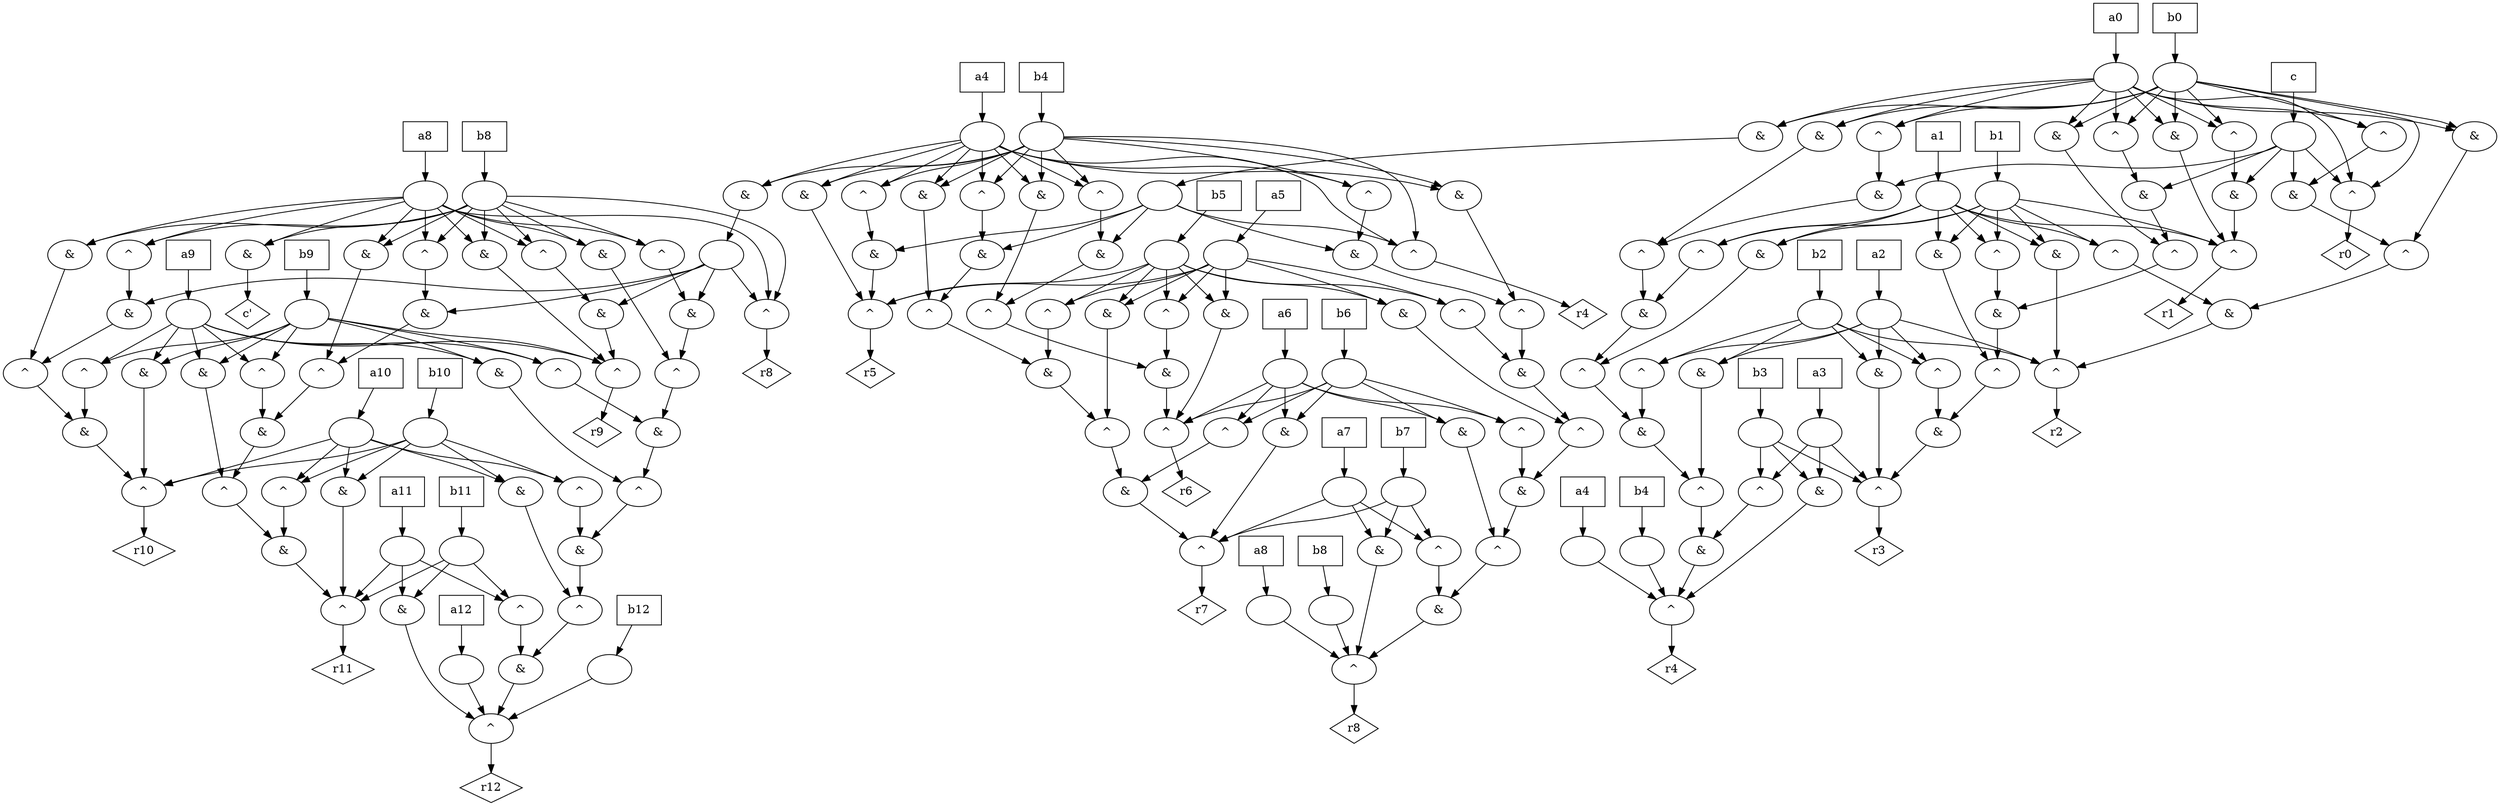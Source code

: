 digraph G {
n0 [label="r8",shape="diamond"];
n1 [label="^"];
n3 [label=""];
n4 [label=""];
n5 [label=""];
n6 [label="r9",shape="diamond"];
n7 [label="^"];
n9 [label=""];
n10 [label=""];
n12 [label="&"];
n15 [label="&"];
n16 [label="^"];
n20 [label="r10",shape="diamond"];
n21 [label="^"];
n23 [label=""];
n24 [label=""];
n26 [label="&"];
n29 [label="&"];
n30 [label="^"];
n33 [label="^"];
n34 [label="&"];
n37 [label="&"];
n38 [label="^"];
n42 [label="r11",shape="diamond"];
n43 [label="^"];
n45 [label=""];
n46 [label=""];
n48 [label="&"];
n51 [label="&"];
n52 [label="^"];
n55 [label="^"];
n56 [label="&"];
n59 [label="&"];
n60 [label="^"];
n63 [label="^"];
n64 [label="&"];
n67 [label="&"];
n68 [label="^"];
n72 [label="r12",shape="diamond"];
n73 [label="^"];
n75 [label=""];
n76 [label=""];
n78 [label="&"];
n81 [label="&"];
n82 [label="^"];
n85 [label="^"];
n86 [label="&"];
n89 [label="&"];
n90 [label="^"];
n93 [label="^"];
n94 [label="&"];
n97 [label="&"];
n98 [label="^"];
n101 [label="^"];
n102 [label="&"];
n105 [label="&"];
n106 [label="^"];
n110 [label="c'",shape="diamond"];
n111 [label="&"];
n65 [label="a8",shape="box"];
n66 [label="b8",shape="box"];
n14 [label="a9",shape="box"];
n17 [label="b9",shape="box"];
n18 [label="a10",shape="box"];
n19 [label="b10",shape="box"];
n27 [label="a11",shape="box"];
n28 [label="b11",shape="box"];
n31 [label="a12",shape="box"];
n32 [label="b12",shape="box"];
n112 [label="r4",shape="diamond"];
n113 [label="^"];
n115 [label=""];
n116 [label=""];
n117 [label=""];
n118 [label="r5",shape="diamond"];
n119 [label="^"];
n121 [label=""];
n122 [label=""];
n124 [label="&"];
n127 [label="&"];
n128 [label="^"];
n132 [label="r6",shape="diamond"];
n133 [label="^"];
n135 [label=""];
n136 [label=""];
n138 [label="&"];
n141 [label="&"];
n142 [label="^"];
n145 [label="^"];
n146 [label="&"];
n149 [label="&"];
n150 [label="^"];
n154 [label="r7",shape="diamond"];
n155 [label="^"];
n157 [label=""];
n158 [label=""];
n160 [label="&"];
n163 [label="&"];
n164 [label="^"];
n167 [label="^"];
n168 [label="&"];
n171 [label="&"];
n172 [label="^"];
n175 [label="^"];
n176 [label="&"];
n179 [label="&"];
n180 [label="^"];
n184 [label="r8",shape="diamond"];
n185 [label="^"];
n187 [label=""];
n188 [label=""];
n190 [label="&"];
n193 [label="&"];
n194 [label="^"];
n197 [label="^"];
n198 [label="&"];
n201 [label="&"];
n202 [label="^"];
n205 [label="^"];
n206 [label="&"];
n209 [label="&"];
n210 [label="^"];
n213 [label="^"];
n214 [label="&"];
n217 [label="&"];
n218 [label="^"];
n223 [label="&"];
n177 [label="a4",shape="box"];
n178 [label="b4",shape="box"];
n126 [label="a5",shape="box"];
n129 [label="b5",shape="box"];
n130 [label="a6",shape="box"];
n131 [label="b6",shape="box"];
n139 [label="a7",shape="box"];
n140 [label="b7",shape="box"];
n143 [label="a8",shape="box"];
n144 [label="b8",shape="box"];
n224 [label="r0",shape="diamond"];
n225 [label="^"];
n227 [label=""];
n228 [label=""];
n229 [label=""];
n230 [label="r1",shape="diamond"];
n231 [label="^"];
n233 [label=""];
n234 [label=""];
n236 [label="&"];
n239 [label="&"];
n240 [label="^"];
n244 [label="r2",shape="diamond"];
n245 [label="^"];
n247 [label=""];
n248 [label=""];
n250 [label="&"];
n253 [label="&"];
n254 [label="^"];
n257 [label="^"];
n258 [label="&"];
n261 [label="&"];
n262 [label="^"];
n266 [label="r3",shape="diamond"];
n267 [label="^"];
n269 [label=""];
n270 [label=""];
n272 [label="&"];
n275 [label="&"];
n276 [label="^"];
n279 [label="^"];
n280 [label="&"];
n283 [label="&"];
n284 [label="^"];
n287 [label="^"];
n288 [label="&"];
n291 [label="&"];
n292 [label="^"];
n296 [label="r4",shape="diamond"];
n297 [label="^"];
n299 [label=""];
n300 [label=""];
n302 [label="&"];
n305 [label="&"];
n306 [label="^"];
n309 [label="^"];
n310 [label="&"];
n313 [label="&"];
n314 [label="^"];
n317 [label="^"];
n318 [label="&"];
n321 [label="&"];
n322 [label="^"];
n325 [label="^"];
n326 [label="&"];
n329 [label="&"];
n330 [label="^"];
n335 [label="&"];
n289 [label="a0",shape="box"];
n290 [label="b0",shape="box"];
n237 [label="c",shape="box"];
n238 [label="a1",shape="box"];
n241 [label="b1",shape="box"];
n242 [label="a2",shape="box"];
n243 [label="b2",shape="box"];
n251 [label="a3",shape="box"];
n252 [label="b3",shape="box"];
n255 [label="a4",shape="box"];
n256 [label="b4",shape="box"];
n1 -> n0
n3 -> n12
n3 -> n34
n3 -> n64
n3 -> n102
n3 -> n111
n3 -> n1
n3 -> n16
n3 -> n38
n3 -> n68
n3 -> n106
n4 -> n12
n4 -> n34
n4 -> n64
n4 -> n102
n4 -> n111
n4 -> n16
n4 -> n38
n4 -> n68
n4 -> n106
n4 -> n1
n5 -> n15
n5 -> n37
n5 -> n67
n5 -> n105
n5 -> n1
n7 -> n6
n9 -> n26
n9 -> n56
n9 -> n94
n9 -> n7
n9 -> n30
n9 -> n60
n9 -> n98
n10 -> n26
n10 -> n56
n10 -> n94
n10 -> n7
n10 -> n30
n10 -> n60
n10 -> n98
n12 -> n7
n15 -> n7
n16 -> n15
n21 -> n20
n23 -> n48
n23 -> n86
n23 -> n21
n23 -> n52
n23 -> n90
n24 -> n48
n24 -> n86
n24 -> n21
n24 -> n52
n24 -> n90
n26 -> n21
n29 -> n21
n30 -> n29
n33 -> n29
n34 -> n33
n37 -> n33
n38 -> n37
n43 -> n42
n45 -> n78
n45 -> n43
n45 -> n82
n46 -> n78
n46 -> n43
n46 -> n82
n48 -> n43
n51 -> n43
n52 -> n51
n55 -> n51
n56 -> n55
n59 -> n55
n60 -> n59
n63 -> n59
n64 -> n63
n67 -> n63
n68 -> n67
n73 -> n72
n75 -> n73
n76 -> n73
n78 -> n73
n81 -> n73
n82 -> n81
n85 -> n81
n86 -> n85
n89 -> n85
n90 -> n89
n93 -> n89
n94 -> n93
n97 -> n93
n98 -> n97
n101 -> n97
n102 -> n101
n105 -> n101
n106 -> n105
n111 -> n110
n65 -> n3
n66 -> n4
n14 -> n9
n17 -> n10
n18 -> n23
n19 -> n24
n27 -> n45
n28 -> n46
n31 -> n75
n32 -> n76
n113 -> n112
n115 -> n124
n115 -> n146
n115 -> n176
n115 -> n214
n115 -> n223
n115 -> n113
n115 -> n128
n115 -> n150
n115 -> n180
n115 -> n218
n116 -> n124
n116 -> n146
n116 -> n176
n116 -> n214
n116 -> n223
n116 -> n113
n116 -> n128
n116 -> n150
n116 -> n180
n116 -> n218
n117 -> n127
n117 -> n149
n117 -> n179
n117 -> n217
n117 -> n113
n119 -> n118
n121 -> n138
n121 -> n168
n121 -> n206
n121 -> n119
n121 -> n142
n121 -> n172
n121 -> n210
n122 -> n138
n122 -> n168
n122 -> n206
n122 -> n119
n122 -> n142
n122 -> n172
n122 -> n210
n124 -> n119
n127 -> n119
n128 -> n127
n133 -> n132
n135 -> n160
n135 -> n198
n135 -> n133
n135 -> n164
n135 -> n202
n136 -> n160
n136 -> n198
n136 -> n133
n136 -> n164
n136 -> n202
n138 -> n133
n141 -> n133
n142 -> n141
n145 -> n141
n146 -> n145
n149 -> n145
n150 -> n149
n155 -> n154
n157 -> n190
n157 -> n155
n157 -> n194
n158 -> n190
n158 -> n155
n158 -> n194
n160 -> n155
n163 -> n155
n164 -> n163
n167 -> n163
n168 -> n167
n171 -> n167
n172 -> n171
n175 -> n171
n176 -> n175
n179 -> n175
n180 -> n179
n185 -> n184
n187 -> n185
n188 -> n185
n190 -> n185
n193 -> n185
n194 -> n193
n197 -> n193
n198 -> n197
n201 -> n197
n202 -> n201
n205 -> n201
n206 -> n205
n209 -> n205
n210 -> n209
n213 -> n209
n214 -> n213
n217 -> n213
n218 -> n217
n223 -> n5
n177 -> n115
n178 -> n116
n126 -> n121
n129 -> n122
n130 -> n135
n131 -> n136
n139 -> n157
n140 -> n158
n143 -> n187
n144 -> n188
n225 -> n224
n227 -> n236
n227 -> n258
n227 -> n288
n227 -> n326
n227 -> n335
n227 -> n225
n227 -> n240
n227 -> n262
n227 -> n292
n227 -> n330
n228 -> n236
n228 -> n258
n228 -> n288
n228 -> n326
n228 -> n335
n228 -> n225
n228 -> n240
n228 -> n262
n228 -> n292
n228 -> n330
n229 -> n239
n229 -> n261
n229 -> n291
n229 -> n329
n229 -> n225
n231 -> n230
n233 -> n250
n233 -> n280
n233 -> n318
n233 -> n231
n233 -> n254
n233 -> n284
n233 -> n322
n234 -> n250
n234 -> n280
n234 -> n318
n234 -> n231
n234 -> n254
n234 -> n284
n234 -> n322
n236 -> n231
n239 -> n231
n240 -> n239
n245 -> n244
n247 -> n272
n247 -> n310
n247 -> n245
n247 -> n276
n247 -> n314
n248 -> n272
n248 -> n310
n248 -> n245
n248 -> n276
n248 -> n314
n250 -> n245
n253 -> n245
n254 -> n253
n257 -> n253
n258 -> n257
n261 -> n257
n262 -> n261
n267 -> n266
n269 -> n302
n269 -> n267
n269 -> n306
n270 -> n302
n270 -> n267
n270 -> n306
n272 -> n267
n275 -> n267
n276 -> n275
n279 -> n275
n280 -> n279
n283 -> n279
n284 -> n283
n287 -> n283
n288 -> n287
n291 -> n287
n292 -> n291
n297 -> n296
n299 -> n297
n300 -> n297
n302 -> n297
n305 -> n297
n306 -> n305
n309 -> n305
n310 -> n309
n313 -> n309
n314 -> n313
n317 -> n313
n318 -> n317
n321 -> n317
n322 -> n321
n325 -> n321
n326 -> n325
n329 -> n325
n330 -> n329
n335 -> n117
n289 -> n227
n290 -> n228
n237 -> n229
n238 -> n233
n241 -> n234
n242 -> n247
n243 -> n248
n251 -> n269
n252 -> n270
n255 -> n299
n256 -> n300
}
